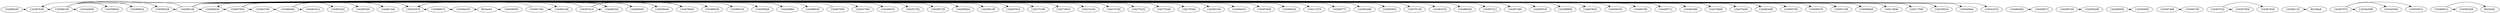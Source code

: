 // DataFiles/test.txt
digraph {
	"80244de  " [label=134366430]
	"80297ac " [label=134387628]
	"80244de  " -> "80297ac " [constraint=false]
	"80244fe  " [label=134366462]
	"803ac04 " [label=134458372]
	"80244fe  " -> "803ac04 " [constraint=false]
	"8024514  " [label=134366484]
	"8023a70 " [label=134363760]
	"8024514  " -> "8023a70 " [constraint=false]
	"802802e " [label=134381614]
	"8024514  " -> "802802e " [constraint=false]
	"8028040 " [label=134381632]
	"8024514  " -> "8028040 " [constraint=false]
	"80287b4 " [label=134383540]
	"8024514  " -> "80287b4 " [constraint=false]
	"80405c0 " [label=134481344]
	"8024514  " -> "80405c0 " [constraint=false]
	"804d164 " [label=134533476]
	"8024514  " -> "804d164 " [constraint=false]
	"80245d2  " [label=134366674]
	"8028a5c " [label=134384220]
	"80245d2  " -> "8028a5c " [constraint=false]
	"80245d2  " -> "804d164 " [constraint=false]
	"8024614  " [label=134366740]
	"8024052 " [label=134365266]
	"8024614  " -> "8024052 " [constraint=false]
	"80246ce  " [label=134366926]
	"80241fc " [label=134365692]
	"80246ce  " -> "80241fc " [constraint=false]
	"802471c  " [label=134367004]
	"802471c  " -> "8023a70 " [constraint=false]
	"8028b88 " [label=134384520]
	"802471c  " -> "8028b88 " [constraint=false]
	"8029d24 " [label=134389028]
	"802471c  " -> "8029d24 " [constraint=false]
	"802a22c " [label=134390316]
	"802471c  " -> "802a22c " [constraint=false]
	"802aff8 " [label=134393848]
	"802471c  " -> "802aff8 " [constraint=false]
	"80363b8 " [label=134439864]
	"802471c  " -> "80363b8 " [constraint=false]
	"80401e0 " [label=134480352]
	"802471c  " -> "80401e0 " [constraint=false]
	"802471c  " -> "80405c0 " [constraint=false]
	"8041fdc " [label=134488028]
	"802471c  " -> "8041fdc " [constraint=false]
	"8043c10 " [label=134495248]
	"802471c  " -> "8043c10 " [constraint=false]
	"8043d70 " [label=134495600]
	"802471c  " -> "8043d70 " [constraint=false]
	"804c1a4 " [label=134529444]
	"802471c  " -> "804c1a4 " [constraint=false]
	"8024776  " [label=134367094]
	"8024776  " -> "8028b88 " [constraint=false]
	"80247d0  " [label=134367184]
	"80247d0  " -> "8043c10 " [constraint=false]
	"80247d0  " -> "804d164 " [constraint=false]
	"80248b2  " [label=134367410]
	"803ff18 " [label=134479640]
	"80248b2  " -> "803ff18 " [constraint=false]
	"80248b2  " -> "80401e0 " [constraint=false]
	"80248b2  " -> "8043d70 " [constraint=false]
	"80248b2  " -> "804c1a4 " [constraint=false]
	"80248b2  " -> "804d164 " [constraint=false]
	"80248ea  " [label=134367466]
	"80284a4 " [label=134382756]
	"80248ea  " -> "80284a4 " [constraint=false]
	"802492c  " [label=134367532]
	"80249a8 " [label=134367656]
	"802492c  " -> "80249a8 " [constraint=false]
	"8024a54 " [label=134367828]
	"802492c  " -> "8024a54 " [constraint=false]
	"8028234 " [label=134382132]
	"80249a8  " -> "8028234 " [constraint=false]
	"8024a54  " -> "8028a5c " [constraint=false]
	"803aac2 " [label=134458050]
	"8024a54  " -> "803aac2 " [constraint=false]
	"8024ae4  " [label=134367972]
	"801e5c8 " [label=134342088]
	"8024ae4  " -> "801e5c8 " [constraint=false]
	"801eb50 " [label=134343504]
	"8024ae4  " -> "801eb50 " [constraint=false]
	"80528a4 " [label=134555812]
	"8024ae4  " -> "80528a4 " [constraint=false]
	"8024b0c  " [label=134368012]
	"8024180 " [label=134365568]
	"8024b0c  " -> "8024180 " [constraint=false]
	"8024b0c  " -> "80245d2 " [constraint=false]
	"8024b6c  " [label=134368108]
	"801e800 " [label=134342656]
	"8024b6c  " -> "801e800 " [constraint=false]
	"80227a0 " [label=134358944]
	"8024b6c  " -> "80227a0 " [constraint=false]
	"8027d18 " [label=134380824]
	"8024b6c  " -> "8027d18 " [constraint=false]
	"8024b6c  " -> "80297ac " [constraint=false]
	"8046820 " [label=134506528]
	"8024b6c  " -> "8046820 " [constraint=false]
	"8046fb4 " [label=134508468]
	"8024b6c  " -> "8046fb4 " [constraint=false]
	"80480c4 " [label=134512836]
	"8024b6c  " -> "80480c4 " [constraint=false]
	"804933e " [label=134517566]
	"8024b6c  " -> "804933e " [constraint=false]
	"804e918 " [label=134539544]
	"8024b6c  " -> "804e918 " [constraint=false]
	"804ee90 " [label=134540944]
	"8024b6c  " -> "804ee90 " [constraint=false]
	"804f4c4 " [label=134542532]
	"8024b6c  " -> "804f4c4 " [constraint=false]
	"8024b94  " [label=134368148]
	"80073c0 " [label=134247360]
	"8024b94  " -> "80073c0 " [constraint=false]
	"8007a48 " [label=134249032]
	"8024b94  " -> "8007a48 " [constraint=false]
	"80088f8 " [label=134252792]
	"8024b94  " -> "80088f8 " [constraint=false]
	"8009858 " [label=134256728]
	"8024b94  " -> "8009858 " [constraint=false]
	"800991c " [label=134256924]
	"8024b94  " -> "800991c " [constraint=false]
	"800bd10 " [label=134266128]
	"8024b94  " -> "800bd10 " [constraint=false]
	"800c090 " [label=134267024]
	"8024b94  " -> "800c090 " [constraint=false]
	"800d89c " [label=134273180]
	"8024b94  " -> "800d89c " [constraint=false]
	"800db18 " [label=134273816]
	"8024b94  " -> "800db18 " [constraint=false]
	"800dc38 " [label=134274104]
	"8024b94  " -> "800dc38 " [constraint=false]
	"800deb4 " [label=134274740]
	"8024b94  " -> "800deb4 " [constraint=false]
	"800e0a0 " [label=134275232]
	"8024b94  " -> "800e0a0 " [constraint=false]
	"800e10c " [label=134275340]
	"8024b94  " -> "800e10c " [constraint=false]
	"800f0c4 " [label=134279364]
	"8024b94  " -> "800f0c4 " [constraint=false]
	"800ff9c " [label=134283164]
	"8024b94  " -> "800ff9c " [constraint=false]
	"8010300 " [label=134284032]
	"8024b94  " -> "8010300 " [constraint=false]
	"8011238 " [label=134287928]
	"8024b94  " -> "8011238 " [constraint=false]
	"8015a80 " [label=134306432]
	"8024b94  " -> "8015a80 " [constraint=false]
	"8016ca4 " [label=134311076]
	"8024b94  " -> "8016ca4 " [constraint=false]
	"8022ec4 " [label=134360772]
	"8024b94  " -> "8022ec4 " [constraint=false]
	"802394c " [label=134363468]
	"8024b94  " -> "802394c " [constraint=false]
	"8023b30 " [label=134363952]
	"8024b94  " -> "8023b30 " [constraint=false]
	"8025350 " [label=134370128]
	"8024b94  " -> "8025350 " [constraint=false]
	"80286e4 " [label=134383332]
	"8024b94  " -> "80286e4 " [constraint=false]
	"8024b94  " -> "8028b88 " [constraint=false]
	"80293cc " [label=134386636]
	"8024b94  " -> "80293cc " [constraint=false]
	"8029670 " [label=134387312]
	"8024b94  " -> "8029670 " [constraint=false]
	"8029718 " [label=134387480]
	"8024b94  " -> "8029718 " [constraint=false]
	"8024b94  " -> "80297ac " [constraint=false]
	"802aeb0 " [label=134393520]
	"8024b94  " -> "802aeb0 " [constraint=false]
	"802c358 " [label=134398808]
	"8024b94  " -> "802c358 " [constraint=false]
	"8024b94  " -> "80363b8 " [constraint=false]
	"8039980 " [label=134453632]
	"8024b94  " -> "8039980 " [constraint=false]
	"803a400 " [label=134456320]
	"8024b94  " -> "803a400 " [constraint=false]
	"803a5dc " [label=134456796]
	"8024b94  " -> "803a5dc " [constraint=false]
	"803b140 " [label=134459712]
	"8024b94  " -> "803b140 " [constraint=false]
	"803b42c " [label=134460460]
	"8024b94  " -> "803b42c " [constraint=false]
	"803eba4 " [label=134474660]
	"8024b94  " -> "803eba4 " [constraint=false]
	"803eea4 " [label=134475428]
	"8024b94  " -> "803eea4 " [constraint=false]
	"8024b94  " -> "803ff18 " [constraint=false]
	"8024b94  " -> "80401e0 " [constraint=false]
	"80409e8 " [label=134482408]
	"8024b94  " -> "80409e8 " [constraint=false]
	"8046540 " [label=134505792]
	"8024b94  " -> "8046540 " [constraint=false]
	"8046724 " [label=134506276]
	"8024b94  " -> "8046724 " [constraint=false]
	"8024b94  " -> "8046820 " [constraint=false]
	"8046ab4 " [label=134507188]
	"8024b94  " -> "8046ab4 " [constraint=false]
}
